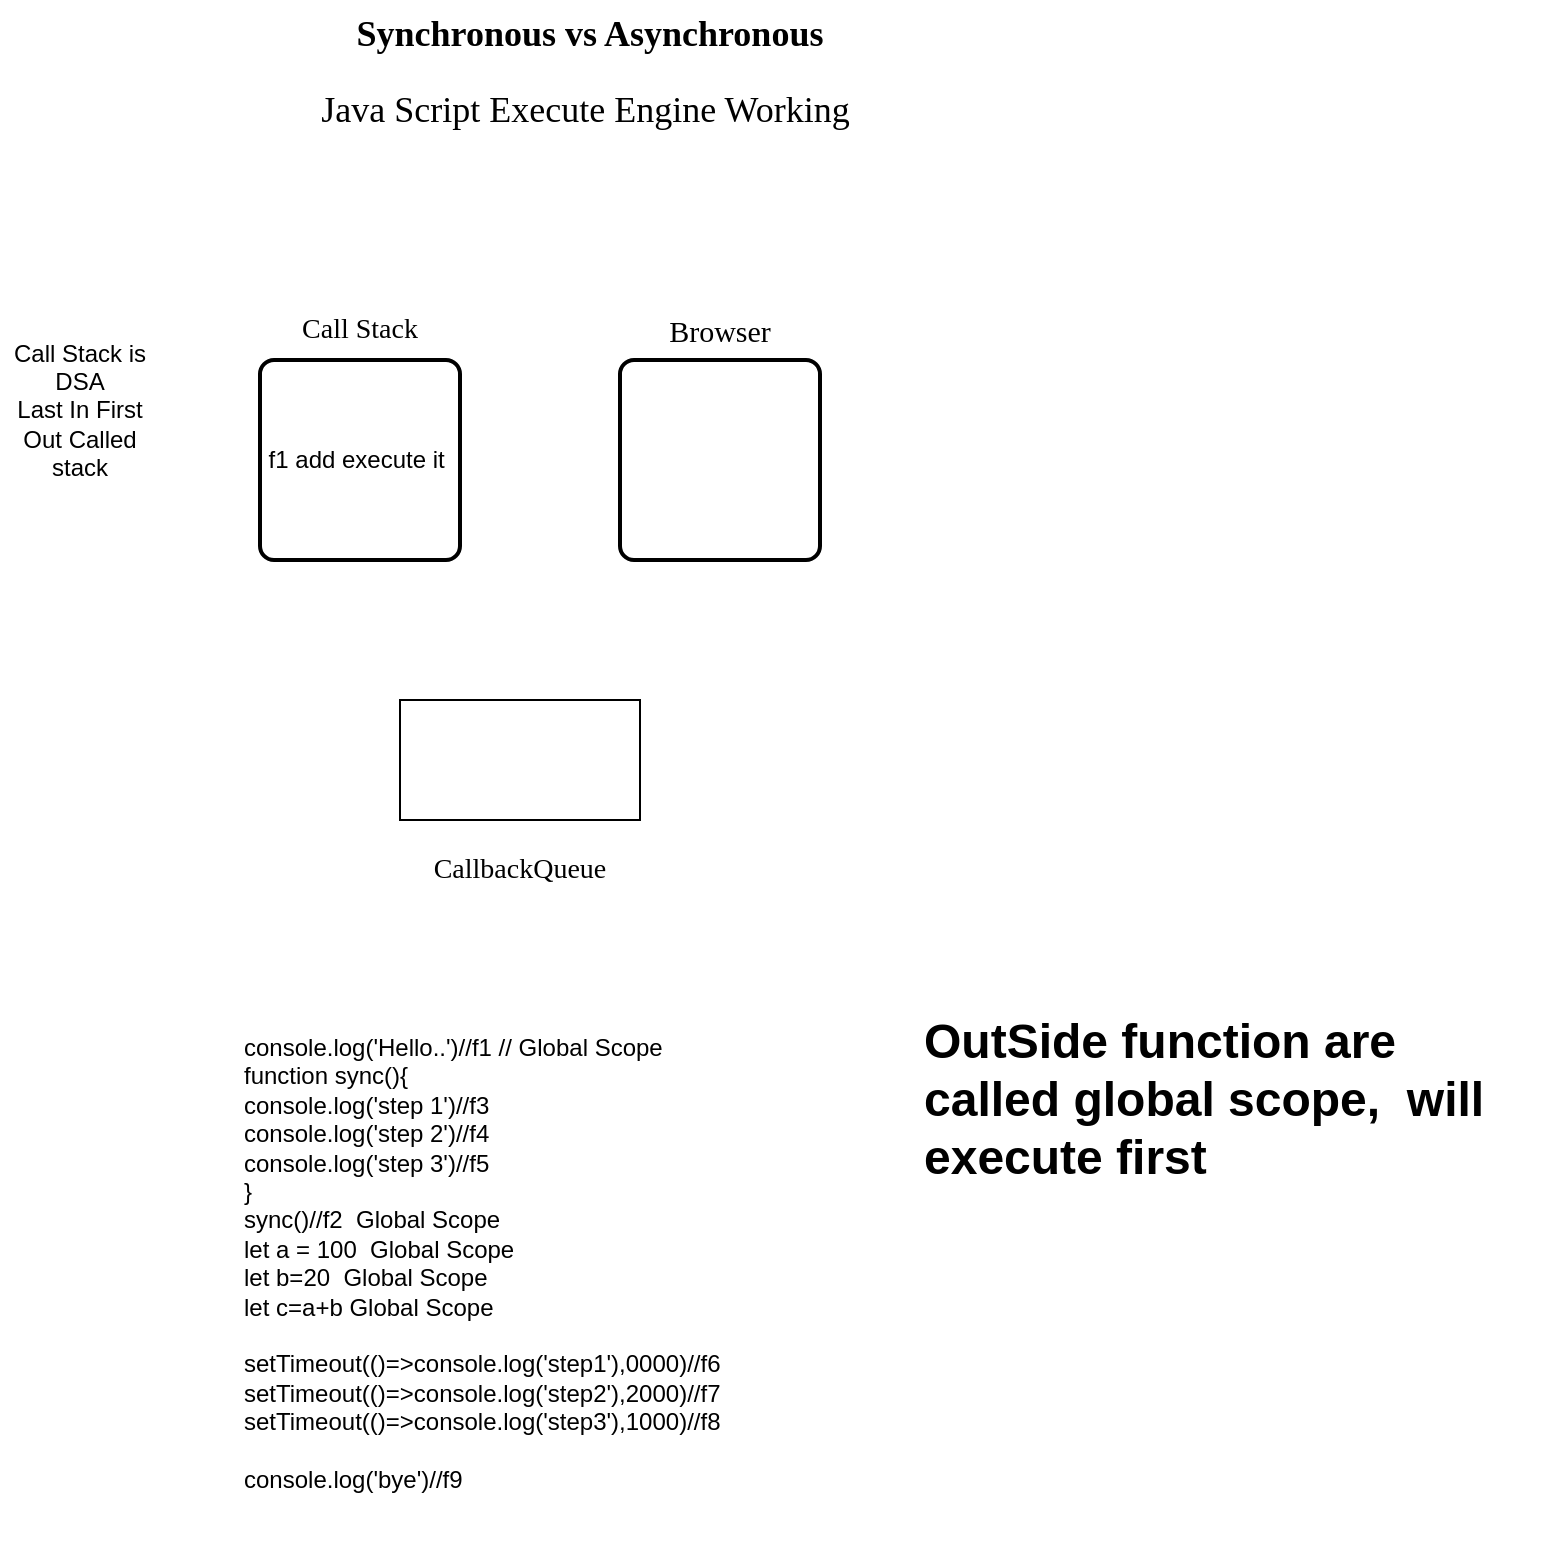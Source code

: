<mxfile>
    <diagram name="Page-1" id="Xy2vjNSt9NBySG3_Ve8c">
        <mxGraphModel dx="624" dy="1516" grid="1" gridSize="10" guides="1" tooltips="1" connect="1" arrows="1" fold="1" page="1" pageScale="1" pageWidth="827" pageHeight="1169" math="0" shadow="0">
            <root>
                <mxCell id="0"/>
                <mxCell id="1" parent="0"/>
                <mxCell id="CxJxGAUQINoGkDOHnPr4-2" value="f1 add execute it&amp;nbsp;" style="rounded=1;whiteSpace=wrap;html=1;absoluteArcSize=1;arcSize=14;strokeWidth=2;" parent="1" vertex="1">
                    <mxGeometry x="170" y="-200" width="100" height="100" as="geometry"/>
                </mxCell>
                <mxCell id="CxJxGAUQINoGkDOHnPr4-4" value="" style="rounded=1;whiteSpace=wrap;html=1;absoluteArcSize=1;arcSize=14;strokeWidth=2;" parent="1" vertex="1">
                    <mxGeometry x="350" y="-200" width="100" height="100" as="geometry"/>
                </mxCell>
                <mxCell id="CxJxGAUQINoGkDOHnPr4-5" value="" style="rounded=0;whiteSpace=wrap;html=1;labelBackgroundColor=none;fontStyle=0" parent="1" vertex="1">
                    <mxGeometry x="240" y="-30" width="120" height="60" as="geometry"/>
                </mxCell>
                <mxCell id="CxJxGAUQINoGkDOHnPr4-6" value="Call Stack" style="text;html=1;align=center;verticalAlign=middle;whiteSpace=wrap;rounded=0;fontSize=14;fontFamily=Verdana;" parent="1" vertex="1">
                    <mxGeometry x="180" y="-230" width="80" height="30" as="geometry"/>
                </mxCell>
                <mxCell id="CxJxGAUQINoGkDOHnPr4-7" value="&lt;h4 style=&quot;margin-top: 0px;&quot;&gt;&lt;font style=&quot;font-size: 18px;&quot; face=&quot;Verdana&quot;&gt;Synchronous vs Asynchronous&lt;/font&gt;&lt;/h4&gt;&lt;div&gt;&lt;font style=&quot;font-size: 18px;&quot; face=&quot;Verdana&quot;&gt;Java Script Execute Engine Working&amp;nbsp;&lt;/font&gt;&lt;/div&gt;" style="text;html=1;whiteSpace=wrap;overflow=hidden;rounded=0;align=center;" parent="1" vertex="1">
                    <mxGeometry x="130" y="-380" width="410" height="100" as="geometry"/>
                </mxCell>
                <mxCell id="CxJxGAUQINoGkDOHnPr4-9" value="Browser" style="text;html=1;align=center;verticalAlign=middle;whiteSpace=wrap;rounded=0;fontSize=15;fontFamily=Verdana;" parent="1" vertex="1">
                    <mxGeometry x="360" y="-230" width="80" height="30" as="geometry"/>
                </mxCell>
                <mxCell id="CxJxGAUQINoGkDOHnPr4-11" value="CallbackQueue" style="text;html=1;align=center;verticalAlign=middle;whiteSpace=wrap;rounded=0;fontSize=14;fontFamily=Verdana;" parent="1" vertex="1">
                    <mxGeometry x="250" y="40" width="100" height="30" as="geometry"/>
                </mxCell>
                <mxCell id="CxJxGAUQINoGkDOHnPr4-12" value="&lt;span style=&quot;background-color: light-dark(#ffffff, var(--ge-dark-color, #121212));&quot;&gt;console.log(&#39;Hello..&#39;)//f1 // Global Scope&lt;br&gt;function sync(){&amp;nbsp;&lt;/span&gt;&lt;span style=&quot;background-color: rgb(255, 255, 255);&quot;&gt;&amp;nbsp;&lt;/span&gt;&lt;div&gt;&lt;span style=&quot;background-color: light-dark(#ffffff, var(--ge-dark-color, #121212));&quot;&gt;console.log(&#39;step 1&#39;)//f3&lt;br&gt;    console.log(&#39;step 2&#39;)//f4&lt;br&gt;    console.log(&#39;step 3&#39;)//f5&lt;br&gt;}&lt;br&gt;sync()//f2&amp;nbsp;&lt;/span&gt;&lt;span style=&quot;background-color: rgb(255, 255, 255);&quot;&gt;&amp;nbsp;Global Scope&lt;/span&gt;&lt;span style=&quot;background-color: light-dark(#ffffff, var(--ge-dark-color, #121212));&quot;&gt;&lt;br&gt;let a = 100&amp;nbsp;&lt;/span&gt;&lt;span style=&quot;background-color: rgb(255, 255, 255);&quot;&gt;&amp;nbsp;Global Scope&lt;/span&gt;&lt;span style=&quot;background-color: light-dark(#ffffff, var(--ge-dark-color, #121212));&quot;&gt;&lt;br&gt;let b=20&amp;nbsp;&lt;/span&gt;&lt;span style=&quot;background-color: rgb(255, 255, 255);&quot;&gt;&amp;nbsp;Global Scope&lt;/span&gt;&lt;span style=&quot;background-color: light-dark(#ffffff, var(--ge-dark-color, #121212));&quot;&gt;&lt;br&gt;let c=a+b&lt;/span&gt;&lt;span style=&quot;background-color: rgb(255, 255, 255);&quot;&gt;&amp;nbsp;Global Scope&lt;/span&gt;&lt;span style=&quot;background-color: light-dark(#ffffff, var(--ge-dark-color, #121212));&quot;&gt;&lt;br&gt;&lt;br&gt;setTimeout(()=&amp;gt;console.log(&#39;step1&#39;),0000)//f6&lt;br&gt;setTimeout(()=&amp;gt;console.log(&#39;step2&#39;),2000)//f7&lt;br&gt;setTimeout(()=&amp;gt;console.log(&#39;step3&#39;),1000)//f8&lt;br&gt;&lt;br&gt;console.log(&#39;bye&#39;)//f9&lt;/span&gt;&lt;div&gt;&lt;span style=&quot;background-color: light-dark(#ffffff, var(--ge-dark-color, #121212));&quot;&gt;&lt;br&gt;&lt;/span&gt;&lt;/div&gt;&lt;div&gt;&lt;span style=&quot;background-color: light-dark(#ffffff, var(--ge-dark-color, #121212));&quot;&gt;&lt;br&gt;&lt;/span&gt;&lt;/div&gt;&lt;/div&gt;" style="text;html=1;align=left;verticalAlign=top;whiteSpace=wrap;rounded=0;" parent="1" vertex="1">
                    <mxGeometry x="160" y="130" width="490" height="240" as="geometry"/>
                </mxCell>
                <mxCell id="CxJxGAUQINoGkDOHnPr4-13" value="Call Stack is DSA&lt;br&gt;Last In First Out Called stack" style="text;html=1;align=center;verticalAlign=middle;whiteSpace=wrap;rounded=0;" parent="1" vertex="1">
                    <mxGeometry x="40" y="-220" width="80" height="90" as="geometry"/>
                </mxCell>
                <mxCell id="CxJxGAUQINoGkDOHnPr4-14" value="&lt;h1 style=&quot;margin-top: 0px;&quot;&gt;OutSide function are called global scope,&amp;nbsp; will execute first&lt;/h1&gt;" style="text;html=1;whiteSpace=wrap;overflow=hidden;rounded=0;" parent="1" vertex="1">
                    <mxGeometry x="500" y="120" width="310" height="180" as="geometry"/>
                </mxCell>
            </root>
        </mxGraphModel>
    </diagram>
</mxfile>
